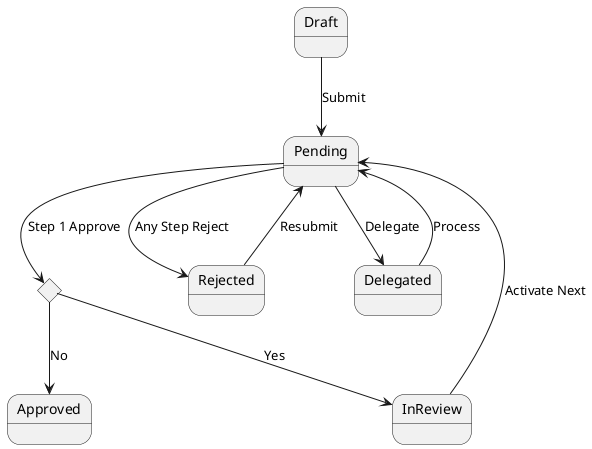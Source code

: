 @startuml State
state Draft
state Pending
state "More Steps?" as C <<choice>>
state InReview
state Approved
state Rejected
state Delegated

' Transitions with labels
Draft     --> Pending     : Submit
Pending   --> C           : Step 1 Approve
C         --> InReview    : Yes
InReview  --> Pending     : Activate Next
C         --> Approved    : No
Pending   --> Rejected    : Any Step Reject
Pending   --> Delegated   : Delegate
Delegated --> Pending     : Process
Rejected  --> Pending     : Resubmit
@enduml
